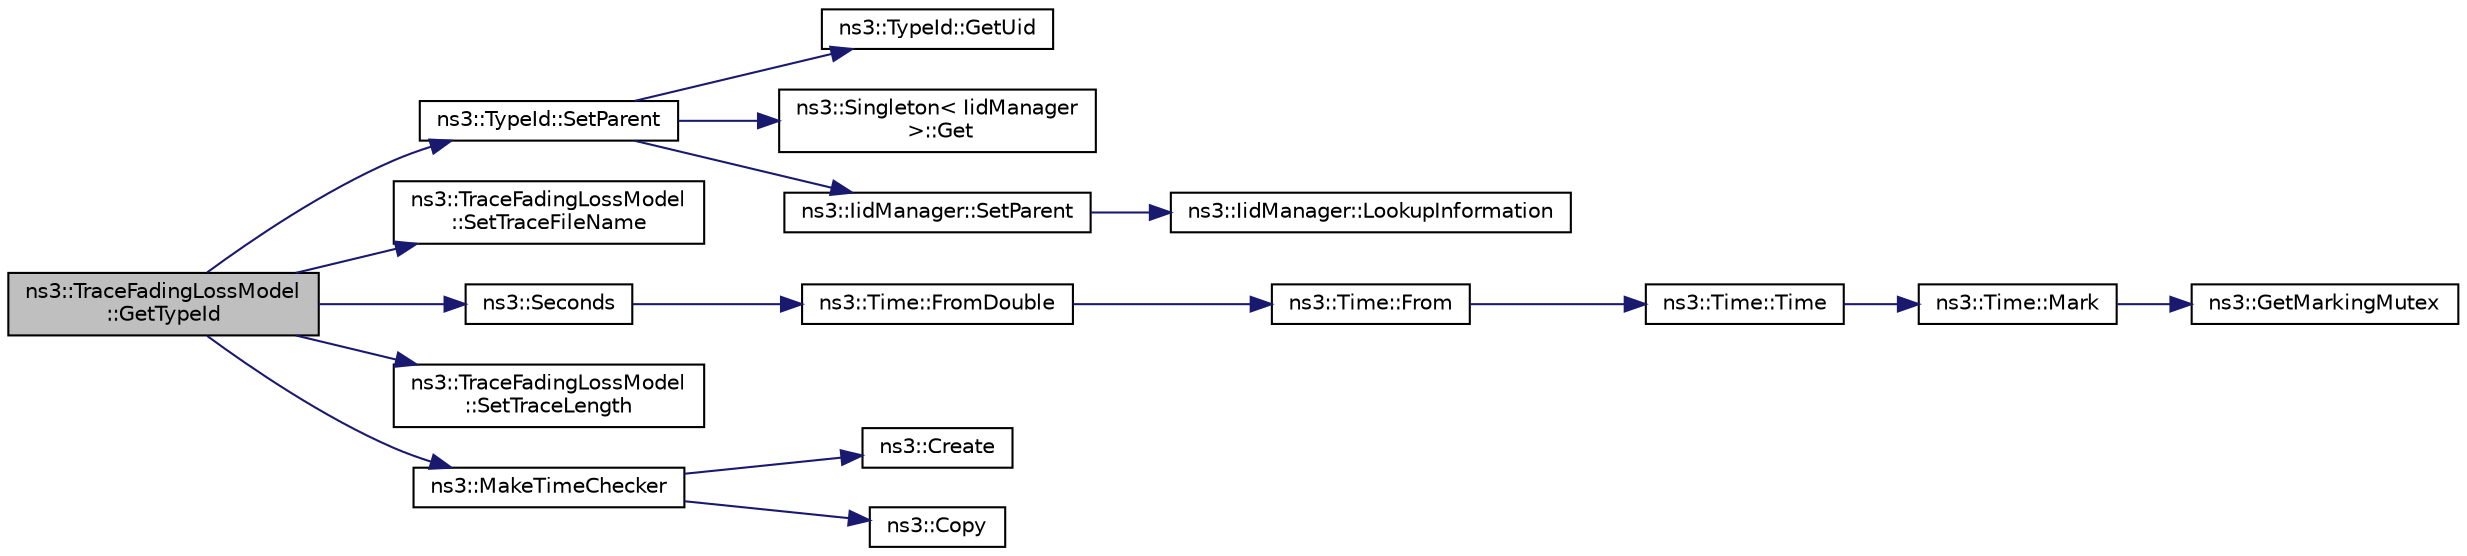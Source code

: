 digraph "ns3::TraceFadingLossModel::GetTypeId"
{
  edge [fontname="Helvetica",fontsize="10",labelfontname="Helvetica",labelfontsize="10"];
  node [fontname="Helvetica",fontsize="10",shape=record];
  rankdir="LR";
  Node1 [label="ns3::TraceFadingLossModel\l::GetTypeId",height=0.2,width=0.4,color="black", fillcolor="grey75", style="filled", fontcolor="black"];
  Node1 -> Node2 [color="midnightblue",fontsize="10",style="solid"];
  Node2 [label="ns3::TypeId::SetParent",height=0.2,width=0.4,color="black", fillcolor="white", style="filled",URL="$d6/d11/classns3_1_1TypeId.html#abaaca67ab7d2471067e7c275df0f7309"];
  Node2 -> Node3 [color="midnightblue",fontsize="10",style="solid"];
  Node3 [label="ns3::TypeId::GetUid",height=0.2,width=0.4,color="black", fillcolor="white", style="filled",URL="$d6/d11/classns3_1_1TypeId.html#acd3e41de6340d06299f4fd63e2ed8da0"];
  Node2 -> Node4 [color="midnightblue",fontsize="10",style="solid"];
  Node4 [label="ns3::Singleton\< IidManager\l \>::Get",height=0.2,width=0.4,color="black", fillcolor="white", style="filled",URL="$d8/d77/classns3_1_1Singleton.html#a80a2cd3c25a27ea72add7a9f7a141ffa"];
  Node2 -> Node5 [color="midnightblue",fontsize="10",style="solid"];
  Node5 [label="ns3::IidManager::SetParent",height=0.2,width=0.4,color="black", fillcolor="white", style="filled",URL="$d4/d1c/classns3_1_1IidManager.html#a4042931260554c907699367b6811426f"];
  Node5 -> Node6 [color="midnightblue",fontsize="10",style="solid"];
  Node6 [label="ns3::IidManager::LookupInformation",height=0.2,width=0.4,color="black", fillcolor="white", style="filled",URL="$d4/d1c/classns3_1_1IidManager.html#a6b1f4ba2815dba27a377e8a8db2384cf"];
  Node1 -> Node7 [color="midnightblue",fontsize="10",style="solid"];
  Node7 [label="ns3::TraceFadingLossModel\l::SetTraceFileName",height=0.2,width=0.4,color="black", fillcolor="white", style="filled",URL="$d8/ddd/classns3_1_1TraceFadingLossModel.html#a9e1847bc39afa49d2eb1928b86f6caa1"];
  Node1 -> Node8 [color="midnightblue",fontsize="10",style="solid"];
  Node8 [label="ns3::Seconds",height=0.2,width=0.4,color="black", fillcolor="white", style="filled",URL="$d1/dec/group__timecivil.html#ga33c34b816f8ff6628e33d5c8e9713b9e"];
  Node8 -> Node9 [color="midnightblue",fontsize="10",style="solid"];
  Node9 [label="ns3::Time::FromDouble",height=0.2,width=0.4,color="black", fillcolor="white", style="filled",URL="$dc/d04/classns3_1_1Time.html#a60e845f4a74e62495b86356afe604cb4"];
  Node9 -> Node10 [color="midnightblue",fontsize="10",style="solid"];
  Node10 [label="ns3::Time::From",height=0.2,width=0.4,color="black", fillcolor="white", style="filled",URL="$dc/d04/classns3_1_1Time.html#a34e4acc13d0e08cc8cb9cd3b838b9baf"];
  Node10 -> Node11 [color="midnightblue",fontsize="10",style="solid"];
  Node11 [label="ns3::Time::Time",height=0.2,width=0.4,color="black", fillcolor="white", style="filled",URL="$dc/d04/classns3_1_1Time.html#a8a39dc1b8cbbd7fe6d940e492d1b925e"];
  Node11 -> Node12 [color="midnightblue",fontsize="10",style="solid"];
  Node12 [label="ns3::Time::Mark",height=0.2,width=0.4,color="black", fillcolor="white", style="filled",URL="$dc/d04/classns3_1_1Time.html#aa7eef2a1119c1c4855d99f1e83d44c54"];
  Node12 -> Node13 [color="midnightblue",fontsize="10",style="solid"];
  Node13 [label="ns3::GetMarkingMutex",height=0.2,width=0.4,color="black", fillcolor="white", style="filled",URL="$d7/d2e/namespacens3.html#ac4356aa982bd2ddb0f7ebbf94539919d"];
  Node1 -> Node14 [color="midnightblue",fontsize="10",style="solid"];
  Node14 [label="ns3::TraceFadingLossModel\l::SetTraceLength",height=0.2,width=0.4,color="black", fillcolor="white", style="filled",URL="$d8/ddd/classns3_1_1TraceFadingLossModel.html#a4205edb5c856c3c54324a622d3b37bc4"];
  Node1 -> Node15 [color="midnightblue",fontsize="10",style="solid"];
  Node15 [label="ns3::MakeTimeChecker",height=0.2,width=0.4,color="black", fillcolor="white", style="filled",URL="$d9/d7d/group__time.html#ga7032965bd4afa578691d88c09e4481c1",tooltip="Helper to make a Time checker with bounded range. Both limits are inclusive. "];
  Node15 -> Node16 [color="midnightblue",fontsize="10",style="solid"];
  Node16 [label="ns3::Create",height=0.2,width=0.4,color="black", fillcolor="white", style="filled",URL="$d2/df2/group__ptr.html#ga0406dd2d929ceac05ce39d4579fa3e4b"];
  Node15 -> Node17 [color="midnightblue",fontsize="10",style="solid"];
  Node17 [label="ns3::Copy",height=0.2,width=0.4,color="black", fillcolor="white", style="filled",URL="$d7/d2e/namespacens3.html#a952d99f6d759fee74dda19f308451bc1"];
}
